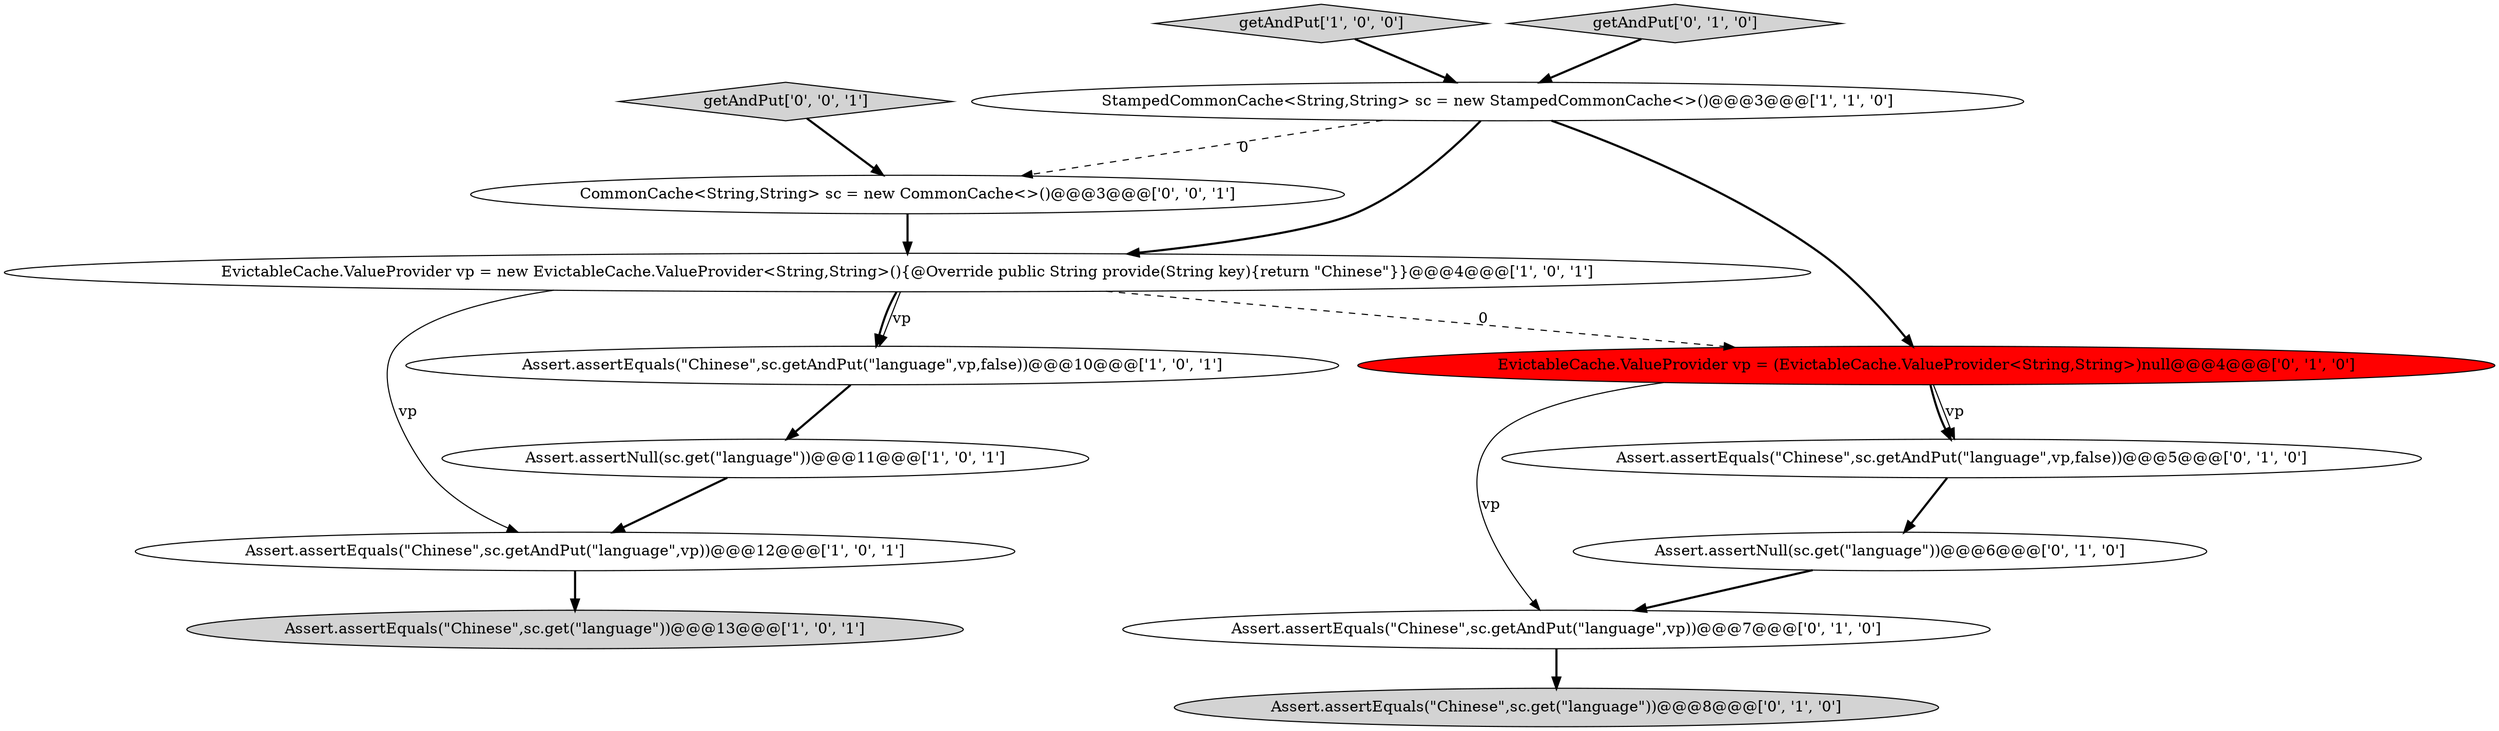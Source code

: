 digraph {
4 [style = filled, label = "Assert.assertEquals(\"Chinese\",sc.get(\"language\"))@@@13@@@['1', '0', '1']", fillcolor = lightgray, shape = ellipse image = "AAA0AAABBB1BBB"];
1 [style = filled, label = "Assert.assertEquals(\"Chinese\",sc.getAndPut(\"language\",vp))@@@12@@@['1', '0', '1']", fillcolor = white, shape = ellipse image = "AAA0AAABBB1BBB"];
10 [style = filled, label = "Assert.assertEquals(\"Chinese\",sc.getAndPut(\"language\",vp))@@@7@@@['0', '1', '0']", fillcolor = white, shape = ellipse image = "AAA0AAABBB2BBB"];
2 [style = filled, label = "StampedCommonCache<String,String> sc = new StampedCommonCache<>()@@@3@@@['1', '1', '0']", fillcolor = white, shape = ellipse image = "AAA0AAABBB1BBB"];
6 [style = filled, label = "EvictableCache.ValueProvider vp = new EvictableCache.ValueProvider<String,String>(){@Override public String provide(String key){return \"Chinese\"}}@@@4@@@['1', '0', '1']", fillcolor = white, shape = ellipse image = "AAA0AAABBB1BBB"];
13 [style = filled, label = "getAndPut['0', '0', '1']", fillcolor = lightgray, shape = diamond image = "AAA0AAABBB3BBB"];
3 [style = filled, label = "Assert.assertEquals(\"Chinese\",sc.getAndPut(\"language\",vp,false))@@@10@@@['1', '0', '1']", fillcolor = white, shape = ellipse image = "AAA0AAABBB1BBB"];
7 [style = filled, label = "EvictableCache.ValueProvider vp = (EvictableCache.ValueProvider<String,String>)null@@@4@@@['0', '1', '0']", fillcolor = red, shape = ellipse image = "AAA1AAABBB2BBB"];
12 [style = filled, label = "Assert.assertNull(sc.get(\"language\"))@@@6@@@['0', '1', '0']", fillcolor = white, shape = ellipse image = "AAA0AAABBB2BBB"];
14 [style = filled, label = "CommonCache<String,String> sc = new CommonCache<>()@@@3@@@['0', '0', '1']", fillcolor = white, shape = ellipse image = "AAA0AAABBB3BBB"];
5 [style = filled, label = "getAndPut['1', '0', '0']", fillcolor = lightgray, shape = diamond image = "AAA0AAABBB1BBB"];
0 [style = filled, label = "Assert.assertNull(sc.get(\"language\"))@@@11@@@['1', '0', '1']", fillcolor = white, shape = ellipse image = "AAA0AAABBB1BBB"];
11 [style = filled, label = "Assert.assertEquals(\"Chinese\",sc.get(\"language\"))@@@8@@@['0', '1', '0']", fillcolor = lightgray, shape = ellipse image = "AAA0AAABBB2BBB"];
9 [style = filled, label = "getAndPut['0', '1', '0']", fillcolor = lightgray, shape = diamond image = "AAA0AAABBB2BBB"];
8 [style = filled, label = "Assert.assertEquals(\"Chinese\",sc.getAndPut(\"language\",vp,false))@@@5@@@['0', '1', '0']", fillcolor = white, shape = ellipse image = "AAA0AAABBB2BBB"];
7->10 [style = solid, label="vp"];
6->3 [style = bold, label=""];
1->4 [style = bold, label=""];
5->2 [style = bold, label=""];
12->10 [style = bold, label=""];
6->1 [style = solid, label="vp"];
2->7 [style = bold, label=""];
2->14 [style = dashed, label="0"];
7->8 [style = bold, label=""];
7->8 [style = solid, label="vp"];
9->2 [style = bold, label=""];
13->14 [style = bold, label=""];
0->1 [style = bold, label=""];
2->6 [style = bold, label=""];
8->12 [style = bold, label=""];
14->6 [style = bold, label=""];
3->0 [style = bold, label=""];
6->7 [style = dashed, label="0"];
6->3 [style = solid, label="vp"];
10->11 [style = bold, label=""];
}
